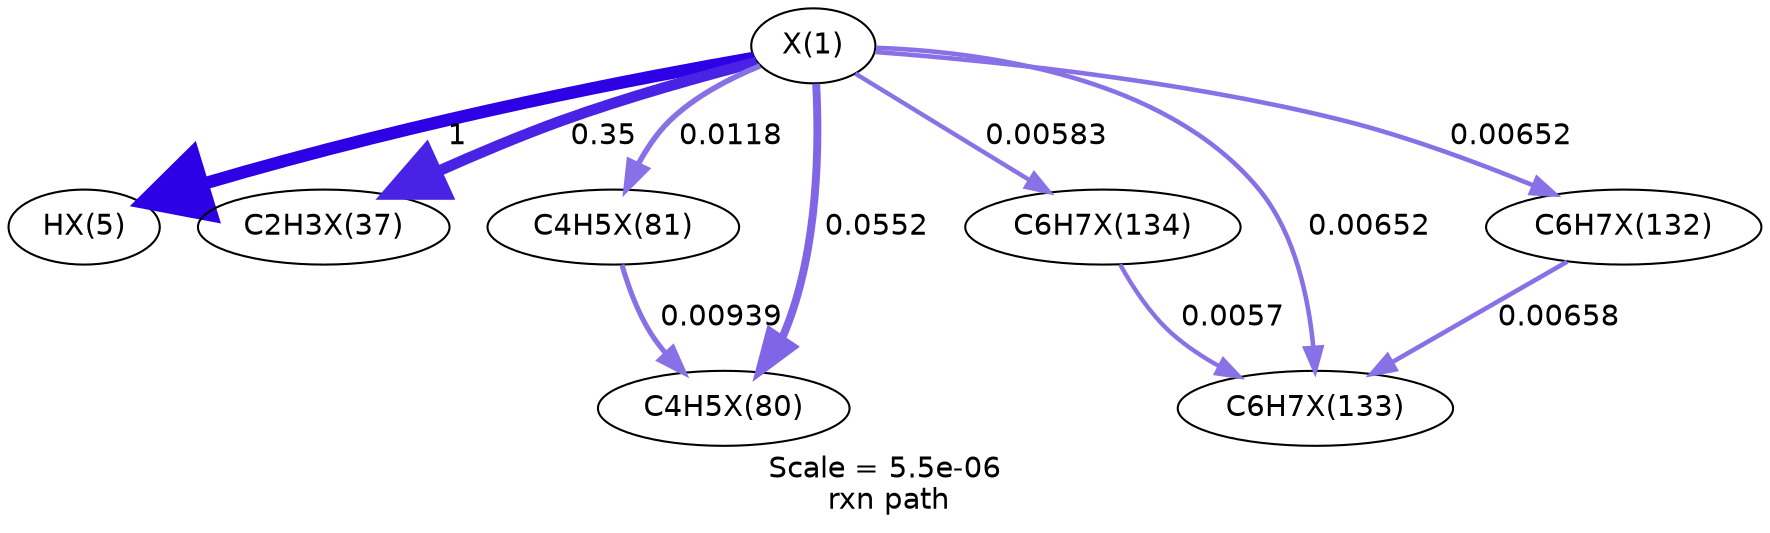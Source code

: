 digraph reaction_paths {
center=1;
s30 -> s31[fontname="Helvetica", style="setlinewidth(6)", arrowsize=3, color="0.7, 1.5, 0.9"
, label=" 1"];
s30 -> s32[fontname="Helvetica", style="setlinewidth(5.21)", arrowsize=2.6, color="0.7, 0.85, 0.9"
, label=" 0.35"];
s30 -> s40[fontname="Helvetica", style="setlinewidth(2.65)", arrowsize=1.32, color="0.7, 0.512, 0.9"
, label=" 0.0118"];
s30 -> s39[fontname="Helvetica", style="setlinewidth(3.81)", arrowsize=1.91, color="0.7, 0.555, 0.9"
, label=" 0.0552"];
s30 -> s43[fontname="Helvetica", style="setlinewidth(2.12)", arrowsize=1.06, color="0.7, 0.506, 0.9"
, label=" 0.00583"];
s30 -> s42[fontname="Helvetica", style="setlinewidth(2.2)", arrowsize=1.1, color="0.7, 0.507, 0.9"
, label=" 0.00652"];
s30 -> s41[fontname="Helvetica", style="setlinewidth(2.2)", arrowsize=1.1, color="0.7, 0.507, 0.9"
, label=" 0.00652"];
s40 -> s39[fontname="Helvetica", style="setlinewidth(2.48)", arrowsize=1.24, color="0.7, 0.509, 0.9"
, label=" 0.00939"];
s43 -> s42[fontname="Helvetica", style="setlinewidth(2.1)", arrowsize=1.05, color="0.7, 0.506, 0.9"
, label=" 0.0057"];
s41 -> s42[fontname="Helvetica", style="setlinewidth(2.21)", arrowsize=1.1, color="0.7, 0.507, 0.9"
, label=" 0.00658"];
s30 [ fontname="Helvetica", label="X(1)"];
s31 [ fontname="Helvetica", label="HX(5)"];
s32 [ fontname="Helvetica", label="C2H3X(37)"];
s39 [ fontname="Helvetica", label="C4H5X(80)"];
s40 [ fontname="Helvetica", label="C4H5X(81)"];
s41 [ fontname="Helvetica", label="C6H7X(132)"];
s42 [ fontname="Helvetica", label="C6H7X(133)"];
s43 [ fontname="Helvetica", label="C6H7X(134)"];
 label = "Scale = 5.5e-06\l rxn path";
 fontname = "Helvetica";
}
